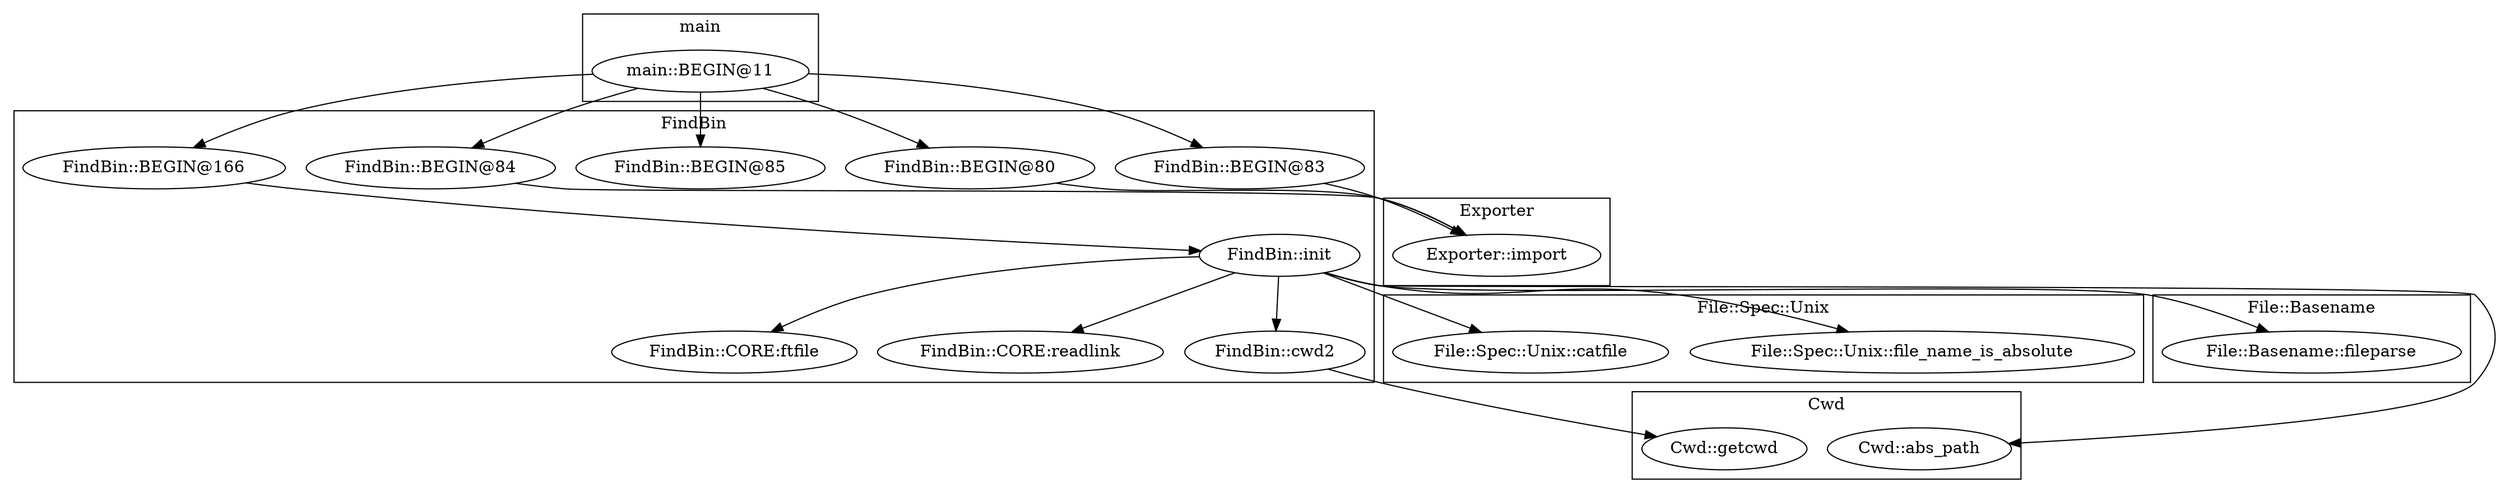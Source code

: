 digraph {
graph [overlap=false]
subgraph cluster_File_Spec_Unix {
	label="File::Spec::Unix";
	"File::Spec::Unix::file_name_is_absolute";
	"File::Spec::Unix::catfile";
}
subgraph cluster_main {
	label="main";
	"main::BEGIN@11";
}
subgraph cluster_FindBin {
	label="FindBin";
	"FindBin::CORE:ftfile";
	"FindBin::BEGIN@83";
	"FindBin::CORE:readlink";
	"FindBin::init";
	"FindBin::BEGIN@80";
	"FindBin::BEGIN@85";
	"FindBin::BEGIN@84";
	"FindBin::BEGIN@166";
	"FindBin::cwd2";
}
subgraph cluster_Exporter {
	label="Exporter";
	"Exporter::import";
}
subgraph cluster_File_Basename {
	label="File::Basename";
	"File::Basename::fileparse";
}
subgraph cluster_Cwd {
	label="Cwd";
	"Cwd::abs_path";
	"Cwd::getcwd";
}
"main::BEGIN@11" -> "FindBin::BEGIN@84";
"FindBin::init" -> "File::Basename::fileparse";
"FindBin::BEGIN@83" -> "Exporter::import";
"FindBin::BEGIN@84" -> "Exporter::import";
"FindBin::BEGIN@80" -> "Exporter::import";
"main::BEGIN@11" -> "FindBin::BEGIN@166";
"FindBin::init" -> "FindBin::CORE:ftfile";
"FindBin::BEGIN@166" -> "FindBin::init";
"FindBin::init" -> "FindBin::CORE:readlink";
"FindBin::init" -> "Cwd::abs_path";
"FindBin::cwd2" -> "Cwd::getcwd";
"FindBin::init" -> "File::Spec::Unix::file_name_is_absolute";
"main::BEGIN@11" -> "FindBin::BEGIN@83";
"FindBin::init" -> "FindBin::cwd2";
"FindBin::init" -> "File::Spec::Unix::catfile";
"main::BEGIN@11" -> "FindBin::BEGIN@80";
"main::BEGIN@11" -> "FindBin::BEGIN@85";
}

